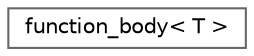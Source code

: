 digraph "类继承关系图"
{
 // LATEX_PDF_SIZE
  bgcolor="transparent";
  edge [fontname=Helvetica,fontsize=10,labelfontname=Helvetica,labelfontsize=10];
  node [fontname=Helvetica,fontsize=10,shape=box,height=0.2,width=0.4];
  rankdir="LR";
  Node0 [id="Node000000",label="function_body\< T \>",height=0.2,width=0.4,color="grey40", fillcolor="white", style="filled",URL="$structfunction__body.html",tooltip=" "];
}

